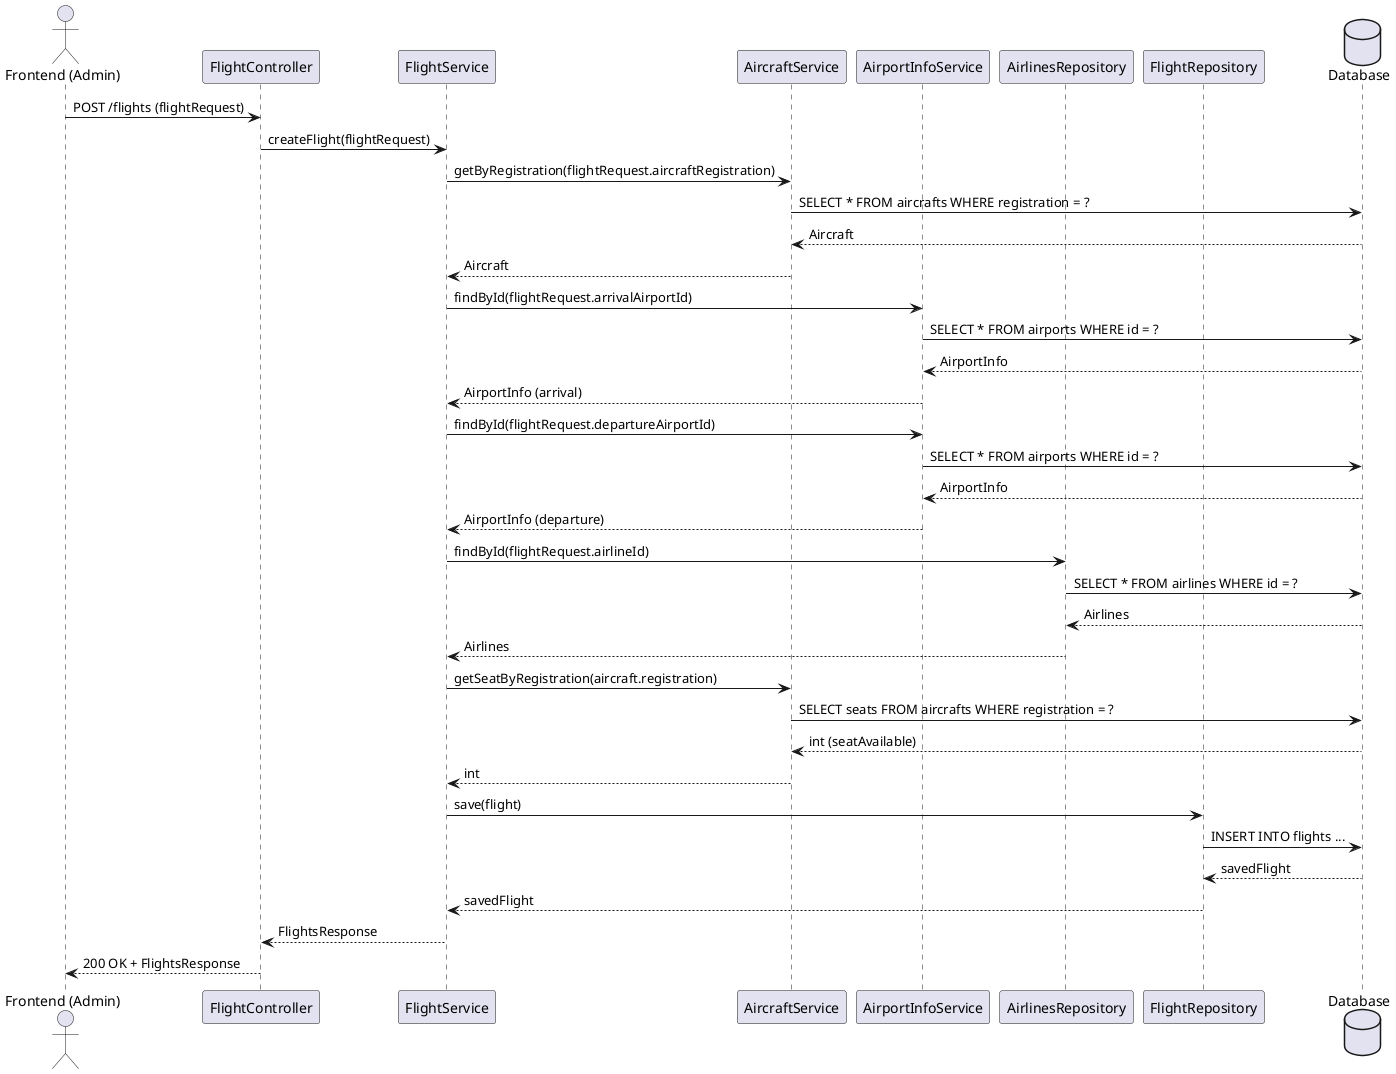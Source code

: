 @startuml
actor FE as "Frontend (Admin)"
participant "FlightController" as Controller
participant "FlightService" as Service
participant "AircraftService" as AircraftSvc
participant "AirportInfoService" as AirportSvc
participant "AirlinesRepository" as AirlineRepo
participant "FlightRepository" as FlightRepo
database "Database" as DB

FE -> Controller : POST /flights (flightRequest)
Controller -> Service : createFlight(flightRequest)

'--- Kiểm tra aircraft ---
Service -> AircraftSvc : getByRegistration(flightRequest.aircraftRegistration)
AircraftSvc -> DB : SELECT * FROM aircrafts WHERE registration = ?
DB --> AircraftSvc : Aircraft
AircraftSvc --> Service : Aircraft

'--- Kiểm tra arrival airport ---
Service -> AirportSvc : findById(flightRequest.arrivalAirportId)
AirportSvc -> DB : SELECT * FROM airports WHERE id = ?
DB --> AirportSvc : AirportInfo
AirportSvc --> Service : AirportInfo (arrival)

'--- Kiểm tra departure airport ---
Service -> AirportSvc : findById(flightRequest.departureAirportId)
AirportSvc -> DB : SELECT * FROM airports WHERE id = ?
DB --> AirportSvc : AirportInfo
AirportSvc --> Service : AirportInfo (departure)

'--- Kiểm tra hãng bay ---
Service -> AirlineRepo : findById(flightRequest.airlineId)
AirlineRepo -> DB : SELECT * FROM airlines WHERE id = ?
DB --> AirlineRepo : Airlines
AirlineRepo --> Service : Airlines

'--- Kiểm tra ghế ngồi ---
Service -> AircraftSvc : getSeatByRegistration(aircraft.registration)
AircraftSvc -> DB : SELECT seats FROM aircrafts WHERE registration = ?
DB --> AircraftSvc : int (seatAvailable)
AircraftSvc --> Service : int

'--- Tạo flight ---
Service -> FlightRepo : save(flight)
FlightRepo -> DB : INSERT INTO flights ...
DB --> FlightRepo : savedFlight
FlightRepo --> Service : savedFlight

Service --> Controller : FlightsResponse
Controller --> FE : 200 OK + FlightsResponse
@enduml
